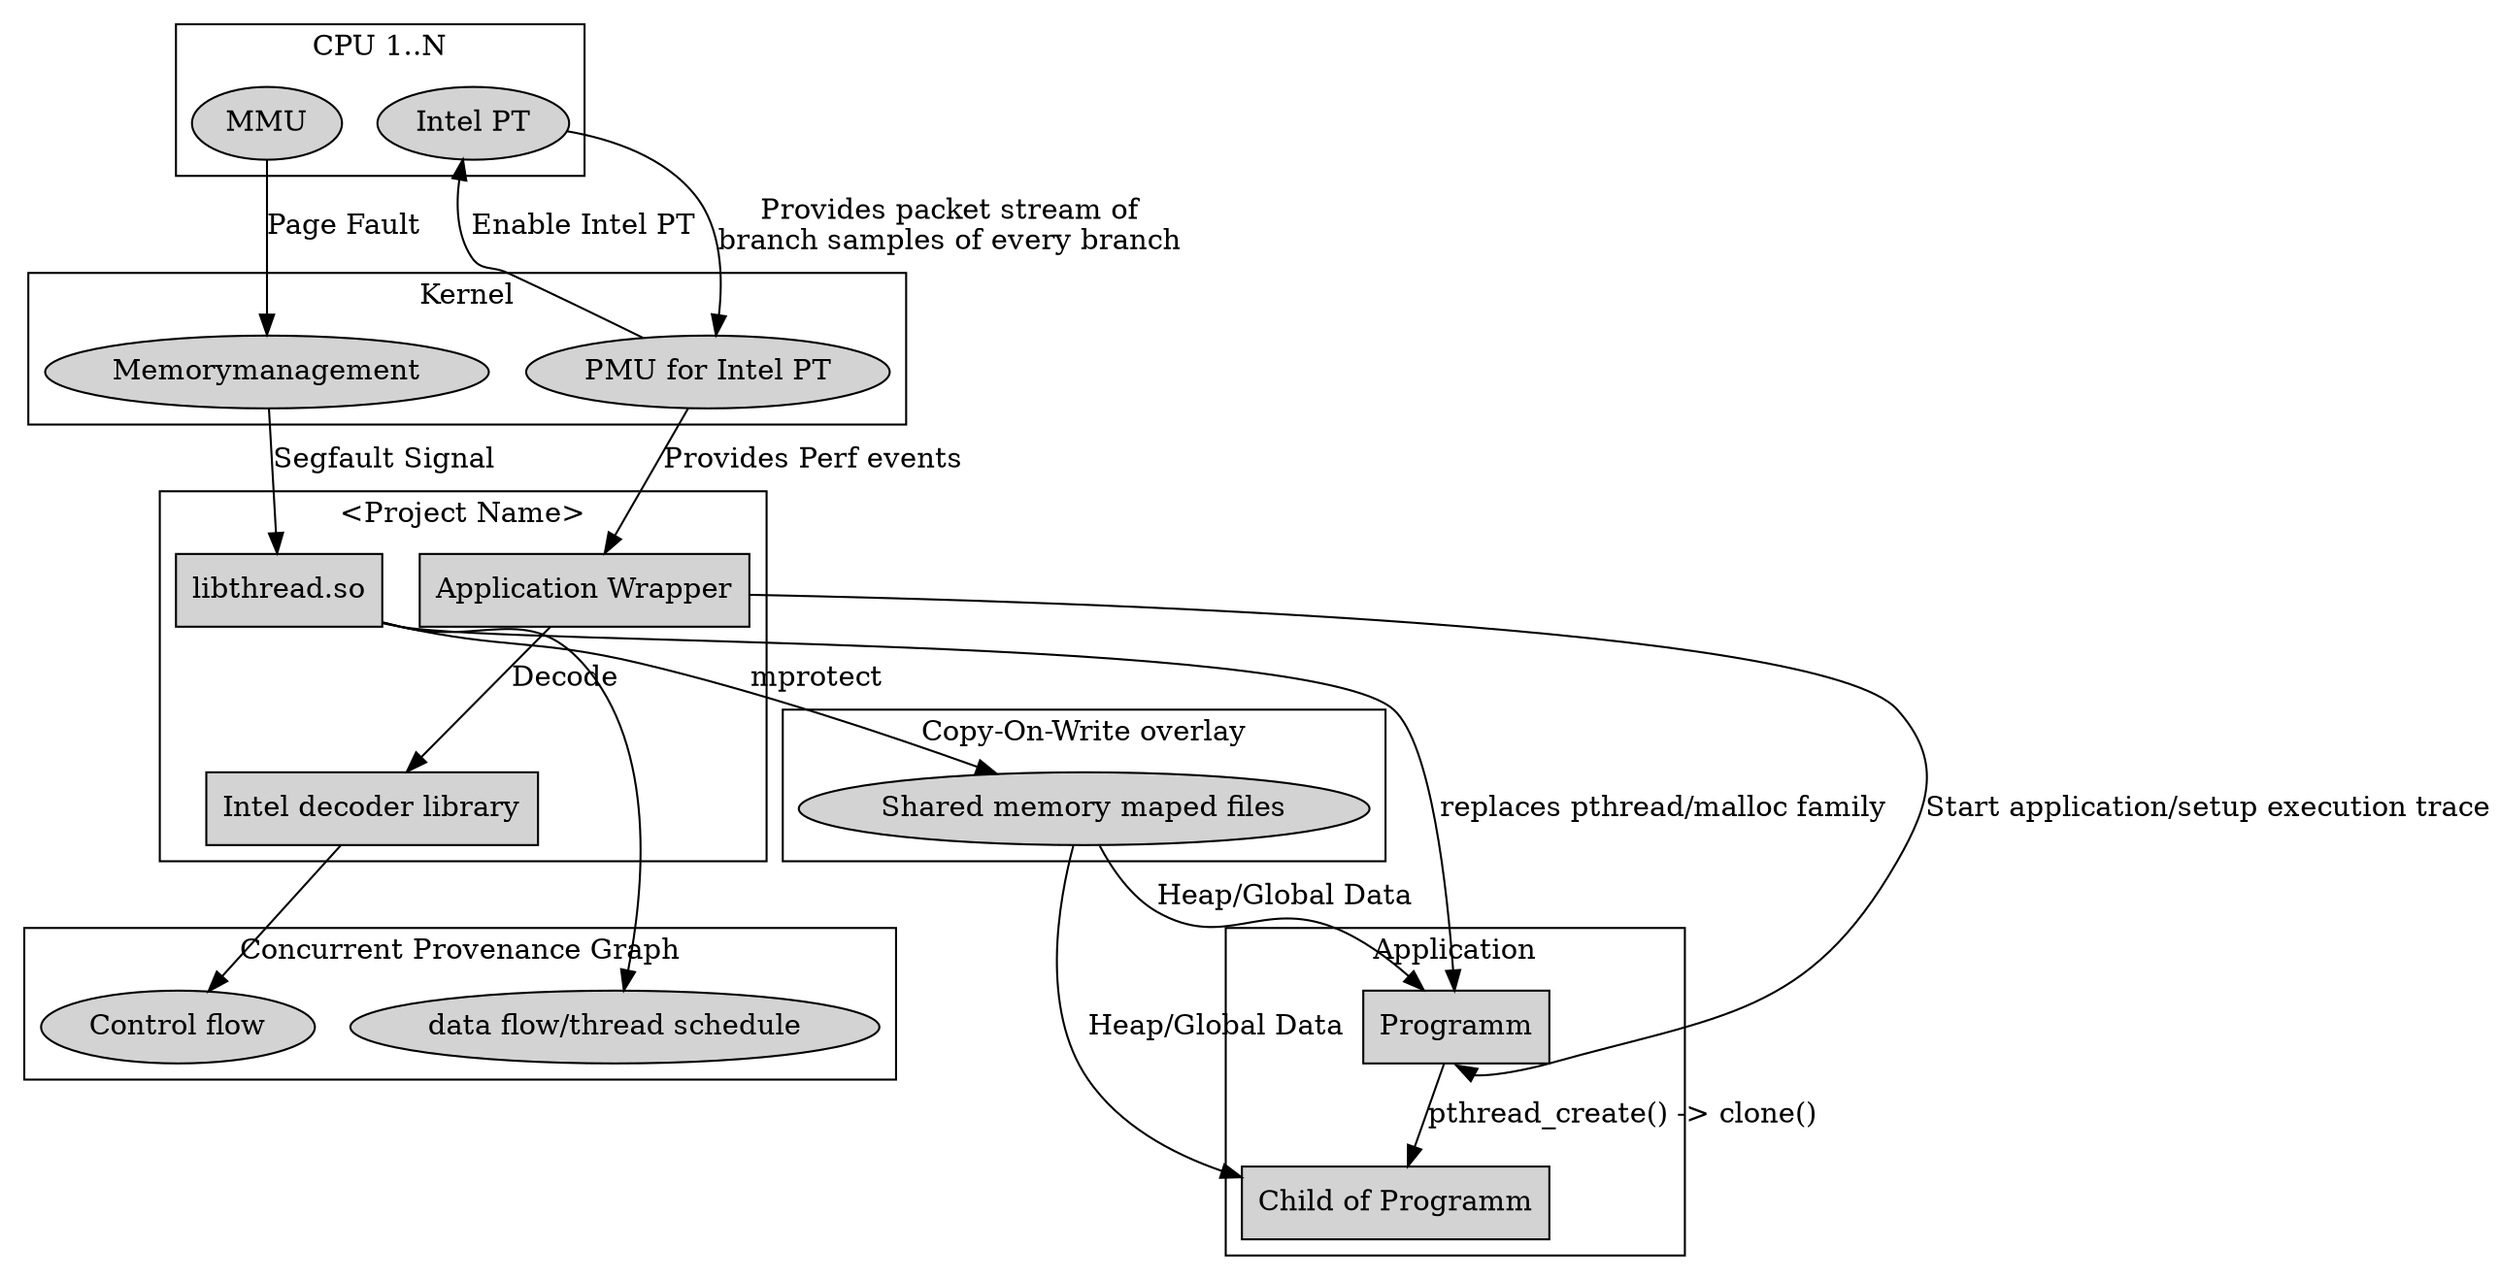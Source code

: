 digraph architecture {
  node [style=rounded,style=filled];
  graph [ dpi = 300 ];

  subgraph cluster_cpu {
    label="CPU 1..N";
    "Intel PT";
    MMU;
  };

  subgraph cluster_kernel {
    label="Kernel"
    Memorymanagement;
    "PMU for Intel PT";
  }

  "PMU for Intel PT" -> "Intel PT" [shape=box, label="Enable Intel PT"];
  "Intel PT" -> "PMU for Intel PT" [shape=box, label="Provides packet stream of\nbranch samples of every branch"];
  "MMU" -> Memorymanagement [label="Page Fault"];

  Memorymanagement -> tthread [label="Segfault Signal"];

  subgraph cluster_graph {
    label="Concurrent Provenance Graph";
    "Control flow";
    "data flow/thread schedule";
  }

  subgraph cluster_framework {
    label="<Project Name>";
    libipt [shape=box, label="Intel decoder library"];
    application_wrapper [shape=box, label="Application Wrapper"];
    tthread [shape=box, label="libthread.so"];
  };

  libipt -> "Control flow";
  tthread -> "data flow/thread schedule";

  application_wrapper -> libipt [label="Decode "];

  subgraph cluster_memory {
      label="Copy-On-Write overlay"
      shared_mmap_file [label="Shared memory maped files"];
  }

  tthread -> shared_mmap_file [label="mprotect", headport=cluster_memory];


  "PMU for Intel PT" -> application_wrapper [label="Provides Perf events"];

  subgraph cluster_programm {
    label="Application";
    programm;
    child;
  }

  programm [shape=box,label="Programm"];

  child [shape=box,label="Child of Programm"];

  programm -> child [label="pthread_create() -> clone()"];

  tthread -> programm [label="replaces pthread/malloc family"];

  shared_mmap_file -> child [label="Heap/Global Data"];
  shared_mmap_file -> programm [label="Heap/Global Data"];

  application_wrapper -> programm [label="Start application/setup execution trace",headport=s];
}
